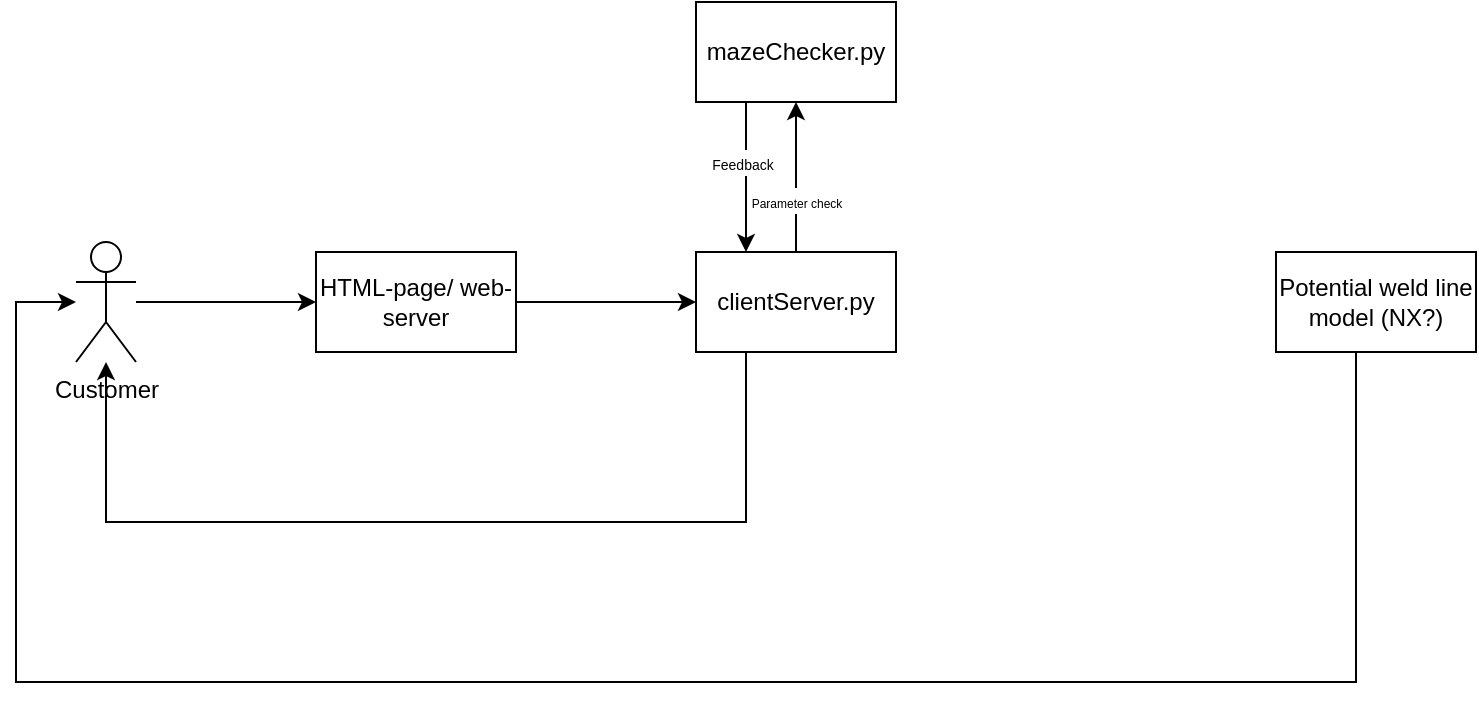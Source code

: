 <mxfile version="14.4.5" type="github">
  <diagram id="2ORULyKUraoqu3Yf6mNr" name="Page-1">
    <mxGraphModel dx="818" dy="526" grid="1" gridSize="10" guides="1" tooltips="1" connect="1" arrows="1" fold="1" page="1" pageScale="1" pageWidth="1169" pageHeight="1654" math="0" shadow="0">
      <root>
        <mxCell id="0" />
        <mxCell id="1" parent="0" />
        <mxCell id="6zVq_JOS9x9FdNU69iAo-7" style="edgeStyle=orthogonalEdgeStyle;rounded=0;orthogonalLoop=1;jettySize=auto;html=1;entryX=0;entryY=0.5;entryDx=0;entryDy=0;" edge="1" parent="1" source="6zVq_JOS9x9FdNU69iAo-1" target="6zVq_JOS9x9FdNU69iAo-2">
          <mxGeometry relative="1" as="geometry" />
        </mxCell>
        <mxCell id="6zVq_JOS9x9FdNU69iAo-1" value="Customer" style="shape=umlActor;verticalLabelPosition=bottom;verticalAlign=top;html=1;outlineConnect=0;" vertex="1" parent="1">
          <mxGeometry x="90" y="250" width="30" height="60" as="geometry" />
        </mxCell>
        <mxCell id="6zVq_JOS9x9FdNU69iAo-6" style="edgeStyle=orthogonalEdgeStyle;rounded=0;orthogonalLoop=1;jettySize=auto;html=1;entryX=0;entryY=0.5;entryDx=0;entryDy=0;" edge="1" parent="1" source="6zVq_JOS9x9FdNU69iAo-2" target="6zVq_JOS9x9FdNU69iAo-4">
          <mxGeometry relative="1" as="geometry" />
        </mxCell>
        <mxCell id="6zVq_JOS9x9FdNU69iAo-2" value="HTML-page/ web- server" style="rounded=0;whiteSpace=wrap;html=1;" vertex="1" parent="1">
          <mxGeometry x="210" y="255" width="100" height="50" as="geometry" />
        </mxCell>
        <mxCell id="6zVq_JOS9x9FdNU69iAo-8" style="edgeStyle=orthogonalEdgeStyle;rounded=0;orthogonalLoop=1;jettySize=auto;html=1;entryX=0.5;entryY=1;entryDx=0;entryDy=0;" edge="1" parent="1" source="6zVq_JOS9x9FdNU69iAo-4" target="6zVq_JOS9x9FdNU69iAo-5">
          <mxGeometry relative="1" as="geometry" />
        </mxCell>
        <mxCell id="6zVq_JOS9x9FdNU69iAo-10" value="&lt;font style=&quot;font-size: 6px&quot;&gt;Parameter check&lt;/font&gt;" style="edgeLabel;html=1;align=center;verticalAlign=middle;resizable=0;points=[];" vertex="1" connectable="0" parent="6zVq_JOS9x9FdNU69iAo-8">
          <mxGeometry x="-0.293" relative="1" as="geometry">
            <mxPoint as="offset" />
          </mxGeometry>
        </mxCell>
        <mxCell id="6zVq_JOS9x9FdNU69iAo-12" style="edgeStyle=orthogonalEdgeStyle;rounded=0;orthogonalLoop=1;jettySize=auto;html=1;exitX=0.25;exitY=1;exitDx=0;exitDy=0;" edge="1" parent="1" source="6zVq_JOS9x9FdNU69iAo-4" target="6zVq_JOS9x9FdNU69iAo-1">
          <mxGeometry relative="1" as="geometry">
            <Array as="points">
              <mxPoint x="425" y="390" />
              <mxPoint x="105" y="390" />
            </Array>
          </mxGeometry>
        </mxCell>
        <mxCell id="6zVq_JOS9x9FdNU69iAo-4" value="clientServer.py" style="rounded=0;whiteSpace=wrap;html=1;" vertex="1" parent="1">
          <mxGeometry x="400" y="255" width="100" height="50" as="geometry" />
        </mxCell>
        <mxCell id="6zVq_JOS9x9FdNU69iAo-9" style="edgeStyle=orthogonalEdgeStyle;rounded=0;orthogonalLoop=1;jettySize=auto;html=1;exitX=0.25;exitY=1;exitDx=0;exitDy=0;entryX=0.25;entryY=0;entryDx=0;entryDy=0;" edge="1" parent="1" source="6zVq_JOS9x9FdNU69iAo-5" target="6zVq_JOS9x9FdNU69iAo-4">
          <mxGeometry relative="1" as="geometry" />
        </mxCell>
        <mxCell id="6zVq_JOS9x9FdNU69iAo-11" value="&lt;font style=&quot;font-size: 7px&quot;&gt;Feedback&lt;/font&gt;" style="edgeLabel;html=1;align=center;verticalAlign=middle;resizable=0;points=[];" vertex="1" connectable="0" parent="6zVq_JOS9x9FdNU69iAo-9">
          <mxGeometry x="-0.204" y="-2" relative="1" as="geometry">
            <mxPoint as="offset" />
          </mxGeometry>
        </mxCell>
        <mxCell id="6zVq_JOS9x9FdNU69iAo-5" value="mazeChecker.py" style="rounded=0;whiteSpace=wrap;html=1;" vertex="1" parent="1">
          <mxGeometry x="400" y="130" width="100" height="50" as="geometry" />
        </mxCell>
        <mxCell id="6zVq_JOS9x9FdNU69iAo-14" style="edgeStyle=orthogonalEdgeStyle;rounded=0;orthogonalLoop=1;jettySize=auto;html=1;" edge="1" parent="1" source="6zVq_JOS9x9FdNU69iAo-13" target="6zVq_JOS9x9FdNU69iAo-1">
          <mxGeometry relative="1" as="geometry">
            <mxPoint x="730" y="510" as="targetPoint" />
            <Array as="points">
              <mxPoint x="730" y="470" />
              <mxPoint x="60" y="470" />
              <mxPoint x="60" y="280" />
            </Array>
          </mxGeometry>
        </mxCell>
        <mxCell id="6zVq_JOS9x9FdNU69iAo-13" value="Potential weld line model (NX?)" style="rounded=0;whiteSpace=wrap;html=1;" vertex="1" parent="1">
          <mxGeometry x="690" y="255" width="100" height="50" as="geometry" />
        </mxCell>
      </root>
    </mxGraphModel>
  </diagram>
</mxfile>
